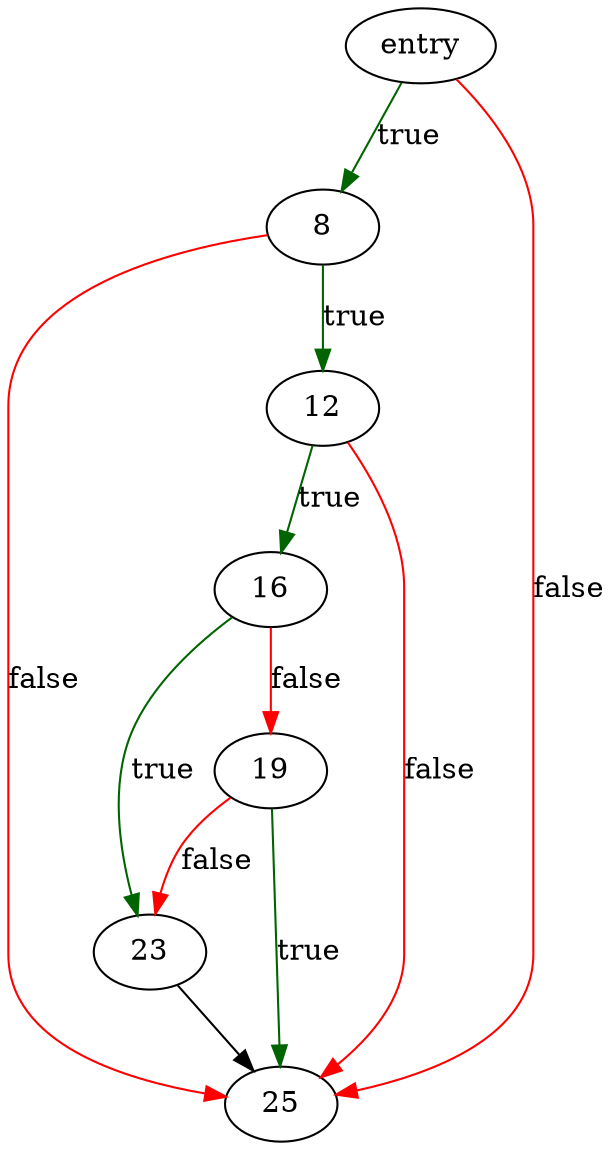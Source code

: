 digraph "rpl_freopen" {
	// Node definitions.
	3 [label=entry];
	8;
	12;
	16;
	19;
	23;
	25;

	// Edge definitions.
	3 -> 8 [
		color=darkgreen
		label=true
	];
	3 -> 25 [
		color=red
		label=false
	];
	8 -> 12 [
		color=darkgreen
		label=true
	];
	8 -> 25 [
		color=red
		label=false
	];
	12 -> 16 [
		color=darkgreen
		label=true
	];
	12 -> 25 [
		color=red
		label=false
	];
	16 -> 19 [
		color=red
		label=false
	];
	16 -> 23 [
		color=darkgreen
		label=true
	];
	19 -> 23 [
		color=red
		label=false
	];
	19 -> 25 [
		color=darkgreen
		label=true
	];
	23 -> 25;
}